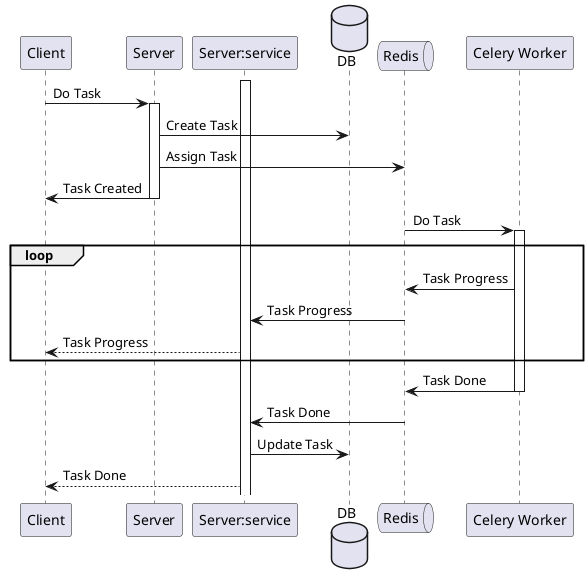 @startuml Complete Services

participant Client
participant "Server" as Server
participant "Server:service" as ServerS
database DB
queue Redis
participant "Celery Worker" as Worker

activate ServerS

Client -> Server: Do Task
activate Server

Server -> DB: Create Task
Server -> Redis: Assign Task

Server -> Client: Task Created
deactivate Server

Worker <- Redis: Do Task
activate Worker

loop
    Worker -> Redis: Task Progress
    ServerS <- Redis: Task Progress
    ServerS --> Client: Task Progress
end loop
Worker -> Redis: Task Done
deactivate Worker

ServerS <- Redis: Task Done
ServerS -> DB: Update Task
ServerS --> Client: Task Done


@enduml